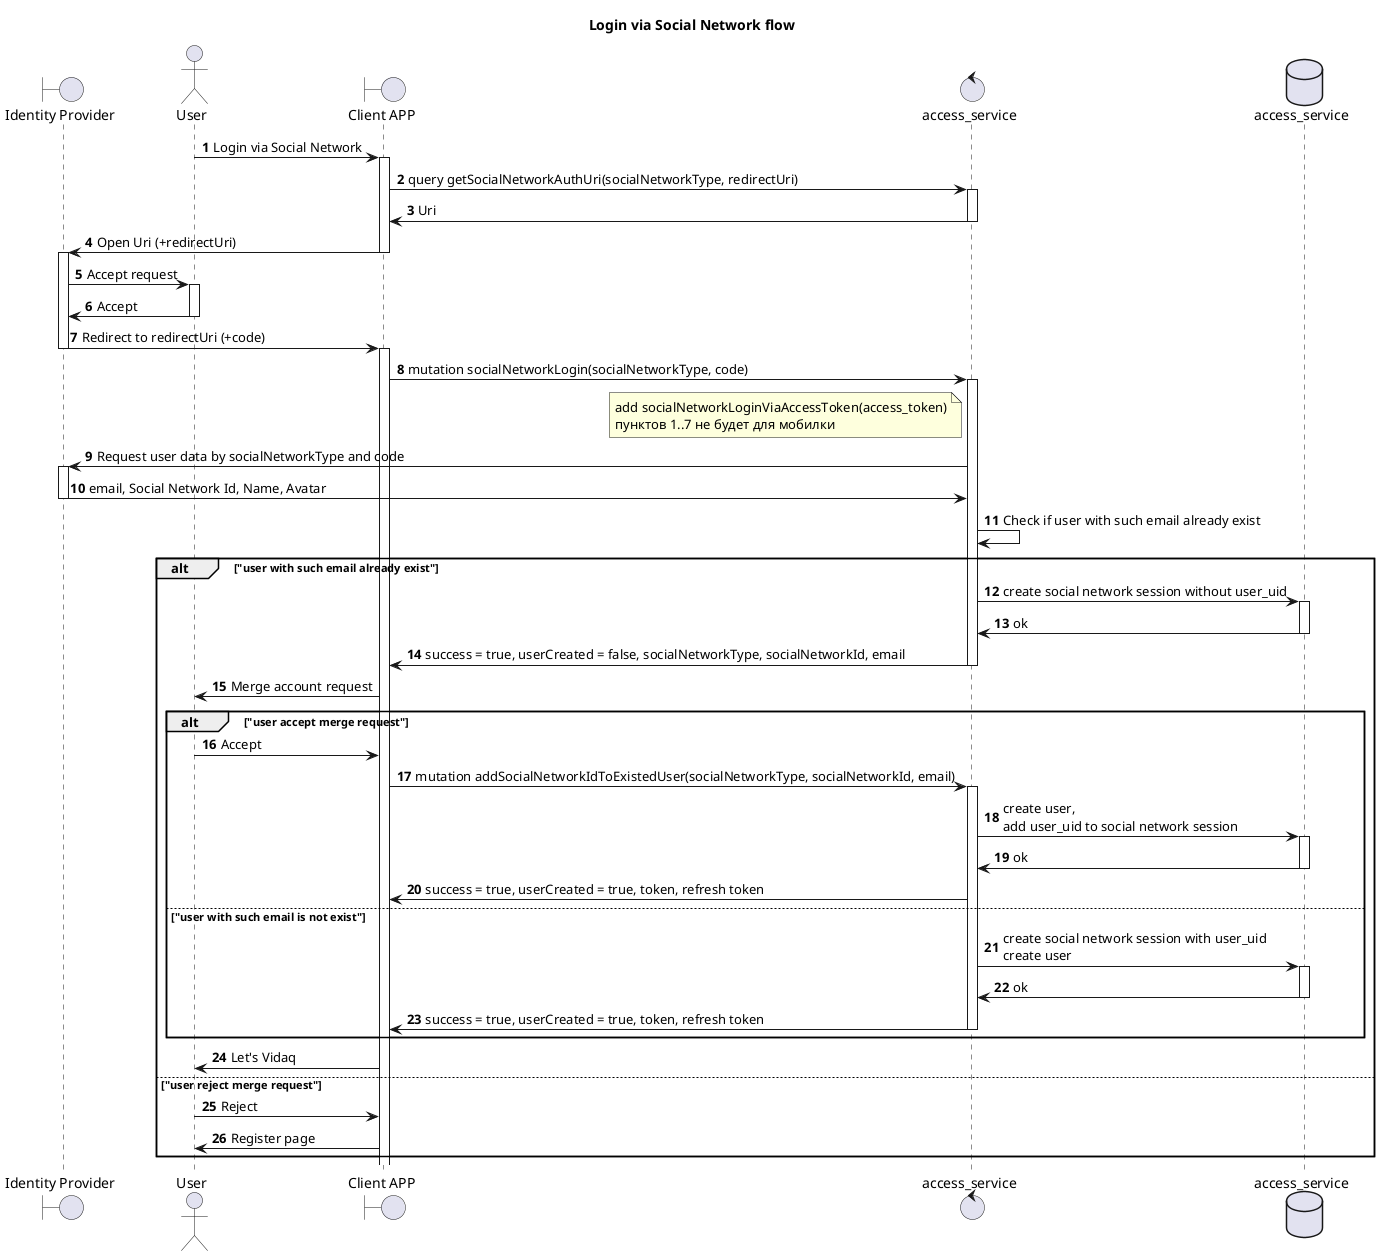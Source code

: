 @startuml

title "Login via Social Network flow"
boundary "Identity Provider" as SN
actor User as U
boundary "Client APP" as GUI
control "access_service" as AC
database "access_service" as DB

autonumber

U-> GUI: Login via Social Network
activate GUI
GUI -> AC: query getSocialNetworkAuthUri(socialNetworkType, redirectUri)
activate AC
AC -> GUI: Uri
deactivate AC
GUI -> SN: Open Uri (+redirectUri)
deactivate GUI
activate SN
SN -> U: Accept request
activate U
U -> SN: Accept
deactivate U
SN -> GUI: Redirect to redirectUri (+code)
deactivate SN
activate GUI
GUI -> AC: mutation socialNetworkLogin(socialNetworkType, code)

note left AC
add socialNetworkLoginViaAccessToken(access_token)
пунктов 1..7 не будет для мобилки
end note

activate AC
AC -> SN: Request user data by socialNetworkType and code
activate SN
SN -> AC: email, Social Network Id, Name, Avatar
deactivate SN
AC -> AC: Check if user with such email already exist
alt "user with such email already exist"
AC -> DB: create social network session without user_uid
activate DB
DB -> AC: ok
deactivate DB
AC -> GUI: success = true, userCreated = false, socialNetworkType, socialNetworkId, email
deactivate AC
GUI -> U: Merge account request
alt "user accept merge request"
U -> GUI: Accept
GUI -> AC: mutation addSocialNetworkIdToExistedUser(socialNetworkType, socialNetworkId, email)
activate AC
AC -> DB: create user,\nadd user_uid to social network session
activate DB
DB -> AC: ok
deactivate DB
AC -> GUI: success = true, userCreated = true, token, refresh token
else "user with such email is not exist"
AC -> DB: create social network session with user_uid \ncreate user
activate DB
DB -> AC: ok
deactivate DB
AC -> GUI: success = true, userCreated = true, token, refresh token
deactivate AC
end
GUI -> U: Let's Vidaq
else "user reject merge request"
U -> GUI: Reject
GUI -> U: Register page
end

@enduml